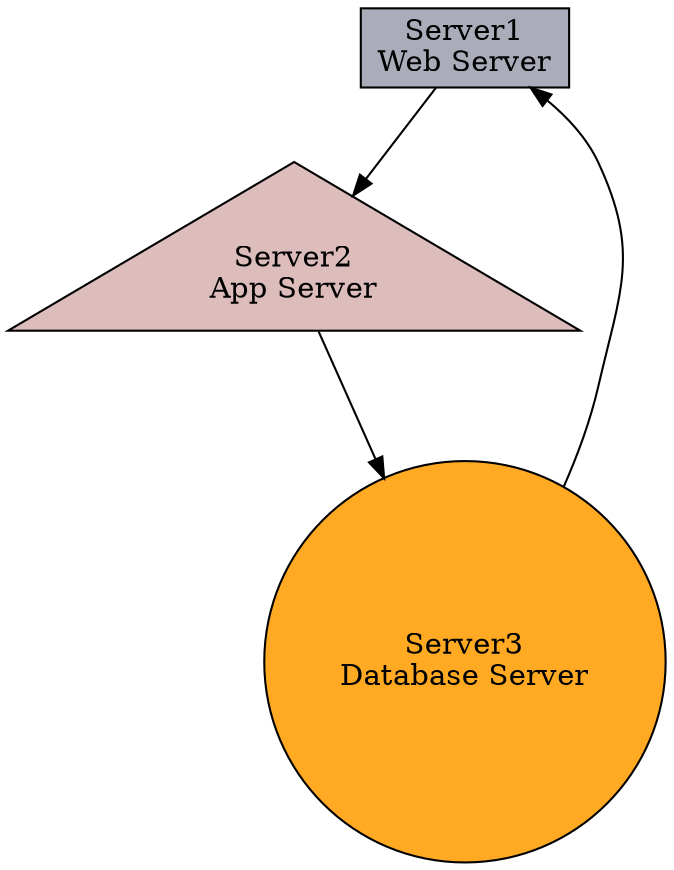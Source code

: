digraph example3 {
    Server1 -> Server2
    Server2 -> Server3
    Server3 -> Server1

    Server1 [shape=box, label="Server1\nWeb Server", fillcolor="#ABACBA", style=filled]
    Server2 [shape=triangle, label="Server2\nApp Server", fillcolor="#DDBCBC", style=filled]
    Server3 [shape=circle, label="Server3\nDatabase Server", fillcolor="#FFAA22",style=filled]
}
